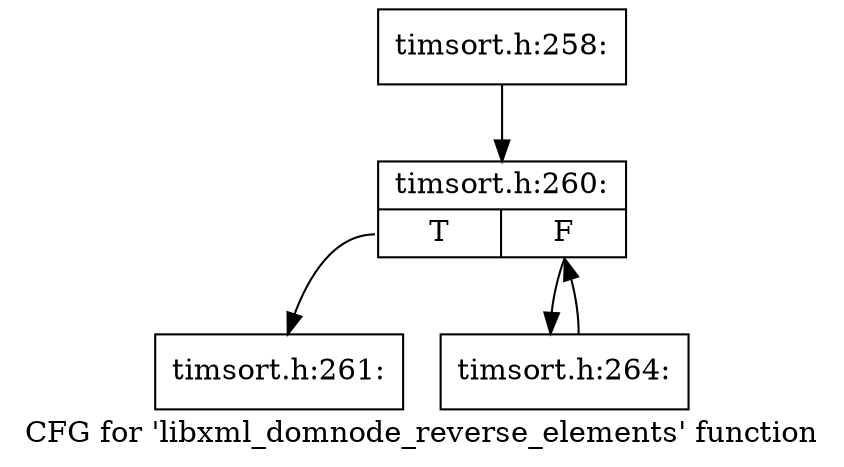 digraph "CFG for 'libxml_domnode_reverse_elements' function" {
	label="CFG for 'libxml_domnode_reverse_elements' function";

	Node0x55e6b2a46540 [shape=record,label="{timsort.h:258:}"];
	Node0x55e6b2a46540 -> Node0x55e6b2a4b120;
	Node0x55e6b2a4b120 [shape=record,label="{timsort.h:260:|{<s0>T|<s1>F}}"];
	Node0x55e6b2a4b120:s0 -> Node0x55e6b2a4b2e0;
	Node0x55e6b2a4b120:s1 -> Node0x55e6b2a4b330;
	Node0x55e6b2a4b2e0 [shape=record,label="{timsort.h:261:}"];
	Node0x55e6b2a4b330 [shape=record,label="{timsort.h:264:}"];
	Node0x55e6b2a4b330 -> Node0x55e6b2a4b120;
}
